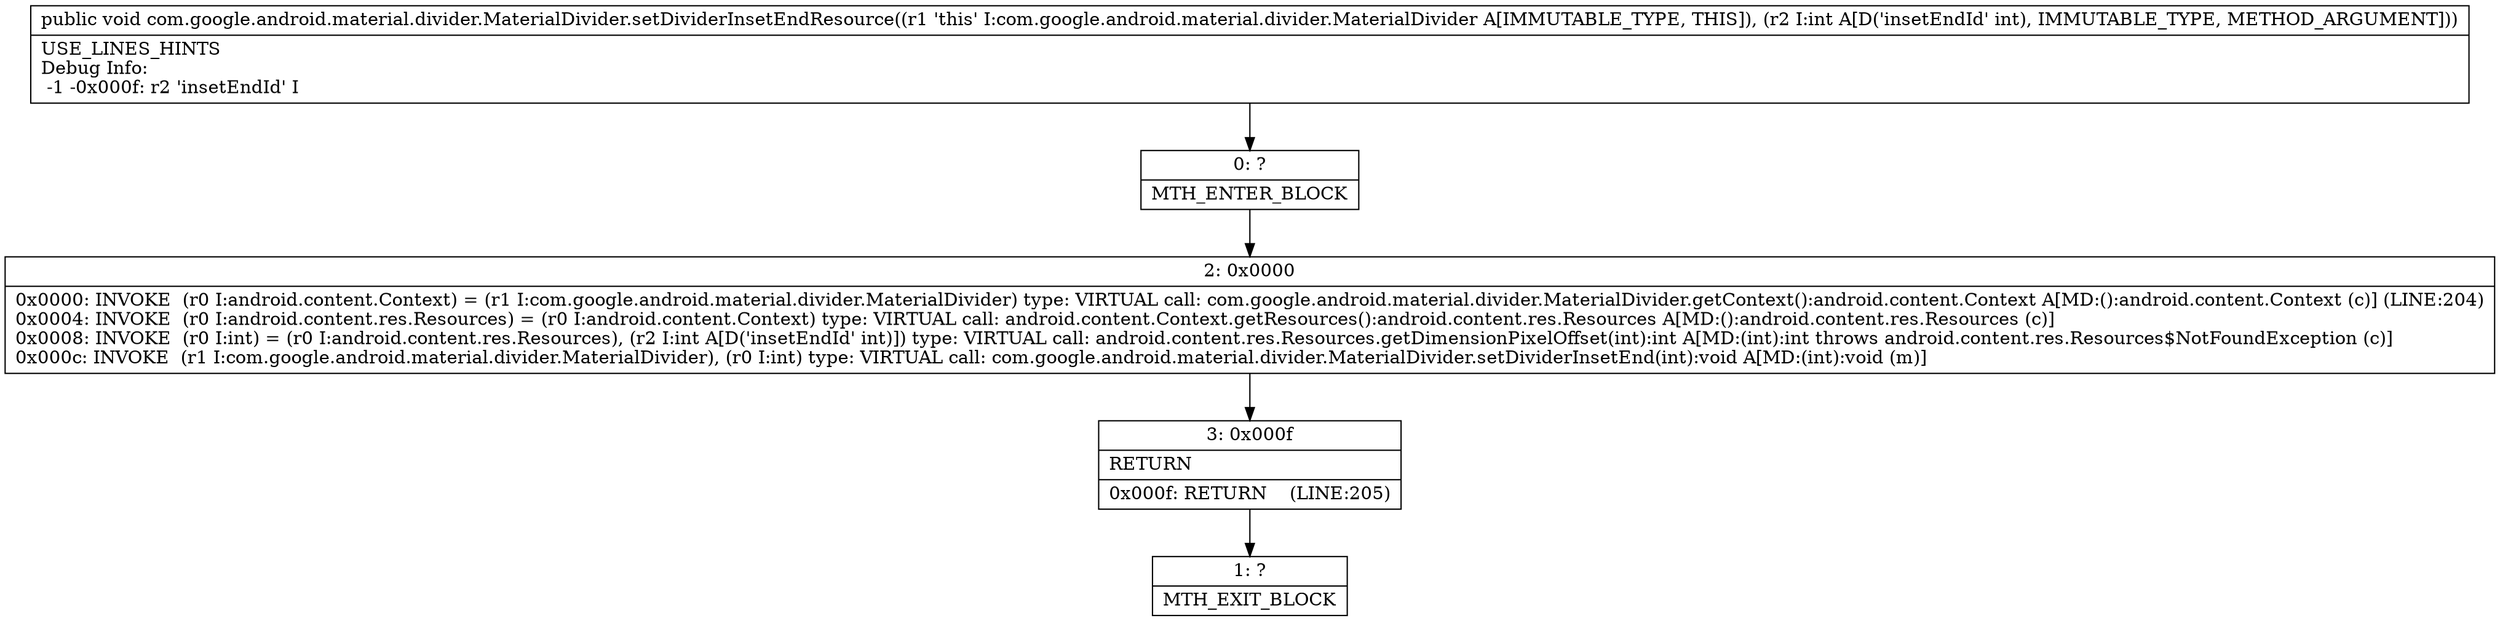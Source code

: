 digraph "CFG forcom.google.android.material.divider.MaterialDivider.setDividerInsetEndResource(I)V" {
Node_0 [shape=record,label="{0\:\ ?|MTH_ENTER_BLOCK\l}"];
Node_2 [shape=record,label="{2\:\ 0x0000|0x0000: INVOKE  (r0 I:android.content.Context) = (r1 I:com.google.android.material.divider.MaterialDivider) type: VIRTUAL call: com.google.android.material.divider.MaterialDivider.getContext():android.content.Context A[MD:():android.content.Context (c)] (LINE:204)\l0x0004: INVOKE  (r0 I:android.content.res.Resources) = (r0 I:android.content.Context) type: VIRTUAL call: android.content.Context.getResources():android.content.res.Resources A[MD:():android.content.res.Resources (c)]\l0x0008: INVOKE  (r0 I:int) = (r0 I:android.content.res.Resources), (r2 I:int A[D('insetEndId' int)]) type: VIRTUAL call: android.content.res.Resources.getDimensionPixelOffset(int):int A[MD:(int):int throws android.content.res.Resources$NotFoundException (c)]\l0x000c: INVOKE  (r1 I:com.google.android.material.divider.MaterialDivider), (r0 I:int) type: VIRTUAL call: com.google.android.material.divider.MaterialDivider.setDividerInsetEnd(int):void A[MD:(int):void (m)]\l}"];
Node_3 [shape=record,label="{3\:\ 0x000f|RETURN\l|0x000f: RETURN    (LINE:205)\l}"];
Node_1 [shape=record,label="{1\:\ ?|MTH_EXIT_BLOCK\l}"];
MethodNode[shape=record,label="{public void com.google.android.material.divider.MaterialDivider.setDividerInsetEndResource((r1 'this' I:com.google.android.material.divider.MaterialDivider A[IMMUTABLE_TYPE, THIS]), (r2 I:int A[D('insetEndId' int), IMMUTABLE_TYPE, METHOD_ARGUMENT]))  | USE_LINES_HINTS\lDebug Info:\l  \-1 \-0x000f: r2 'insetEndId' I\l}"];
MethodNode -> Node_0;Node_0 -> Node_2;
Node_2 -> Node_3;
Node_3 -> Node_1;
}

